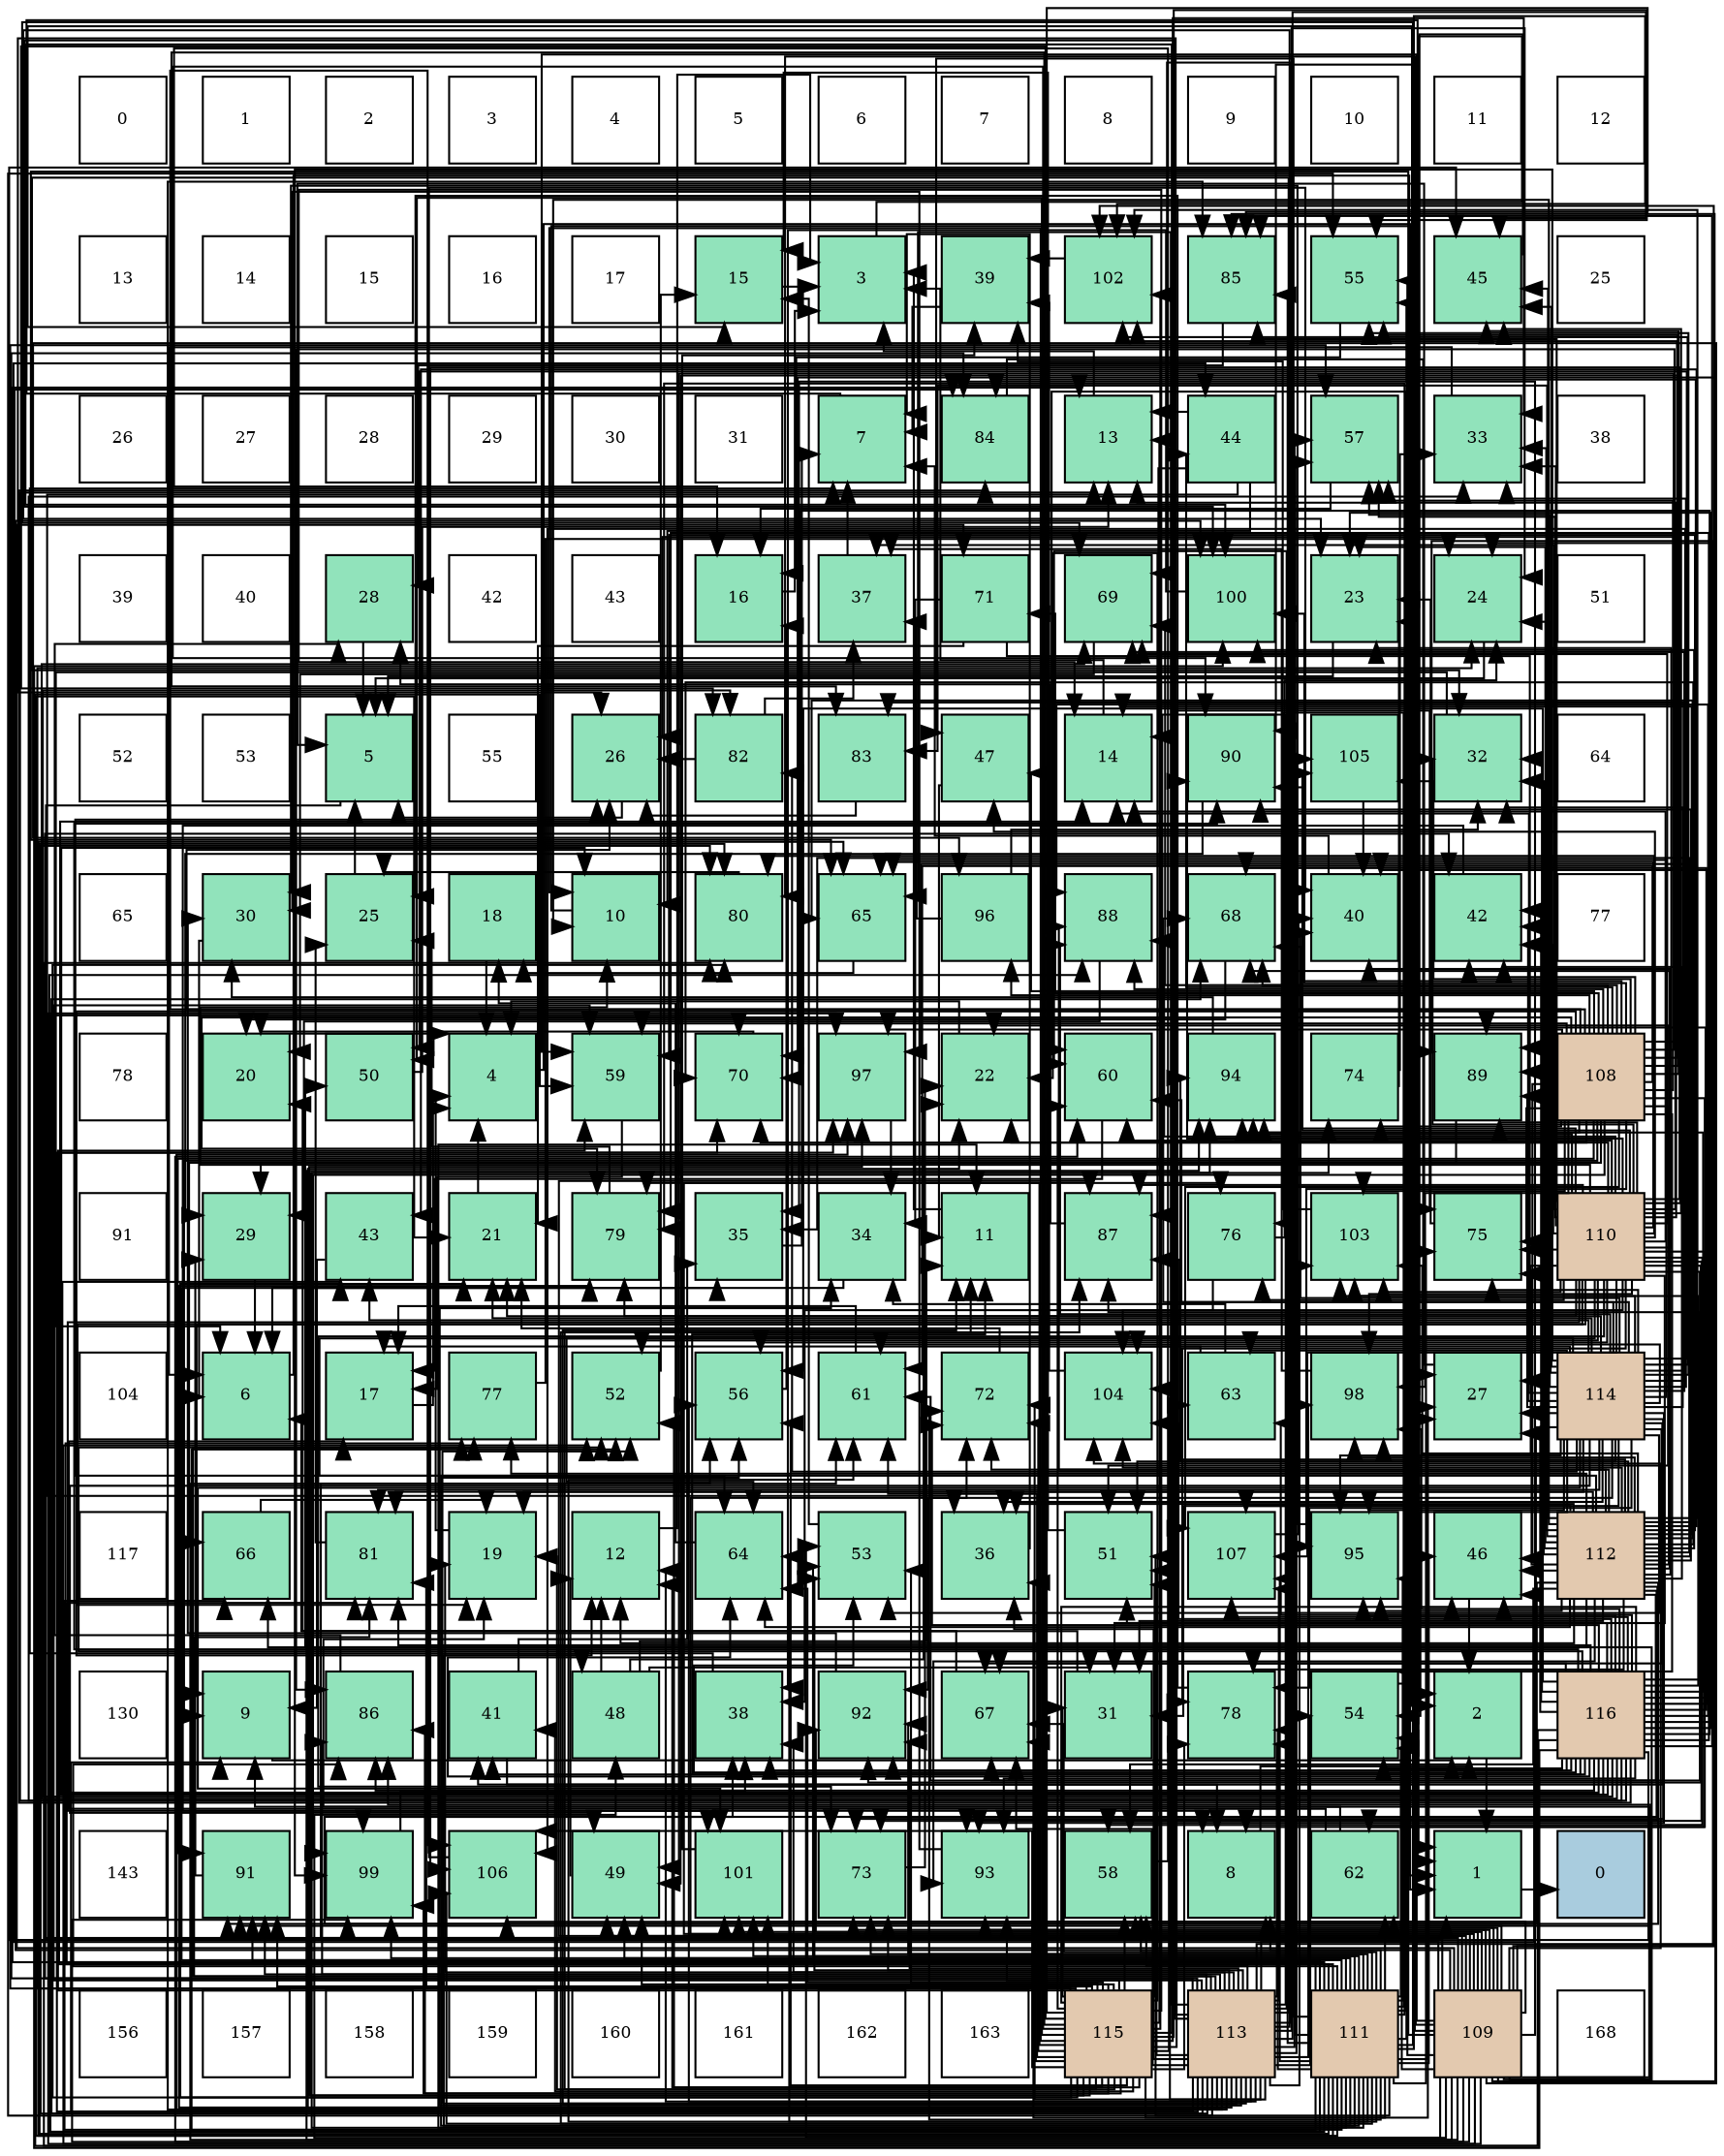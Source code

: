 digraph layout{
 rankdir=TB;
 splines=ortho;
 node [style=filled shape=square fixedsize=true width=0.6];
0[label="0", fontsize=8, fillcolor="#ffffff"];
1[label="1", fontsize=8, fillcolor="#ffffff"];
2[label="2", fontsize=8, fillcolor="#ffffff"];
3[label="3", fontsize=8, fillcolor="#ffffff"];
4[label="4", fontsize=8, fillcolor="#ffffff"];
5[label="5", fontsize=8, fillcolor="#ffffff"];
6[label="6", fontsize=8, fillcolor="#ffffff"];
7[label="7", fontsize=8, fillcolor="#ffffff"];
8[label="8", fontsize=8, fillcolor="#ffffff"];
9[label="9", fontsize=8, fillcolor="#ffffff"];
10[label="10", fontsize=8, fillcolor="#ffffff"];
11[label="11", fontsize=8, fillcolor="#ffffff"];
12[label="12", fontsize=8, fillcolor="#ffffff"];
13[label="13", fontsize=8, fillcolor="#ffffff"];
14[label="14", fontsize=8, fillcolor="#ffffff"];
15[label="15", fontsize=8, fillcolor="#ffffff"];
16[label="16", fontsize=8, fillcolor="#ffffff"];
17[label="17", fontsize=8, fillcolor="#ffffff"];
18[label="15", fontsize=8, fillcolor="#91e3bb"];
19[label="3", fontsize=8, fillcolor="#91e3bb"];
20[label="39", fontsize=8, fillcolor="#91e3bb"];
21[label="102", fontsize=8, fillcolor="#91e3bb"];
22[label="85", fontsize=8, fillcolor="#91e3bb"];
23[label="55", fontsize=8, fillcolor="#91e3bb"];
24[label="45", fontsize=8, fillcolor="#91e3bb"];
25[label="25", fontsize=8, fillcolor="#ffffff"];
26[label="26", fontsize=8, fillcolor="#ffffff"];
27[label="27", fontsize=8, fillcolor="#ffffff"];
28[label="28", fontsize=8, fillcolor="#ffffff"];
29[label="29", fontsize=8, fillcolor="#ffffff"];
30[label="30", fontsize=8, fillcolor="#ffffff"];
31[label="31", fontsize=8, fillcolor="#ffffff"];
32[label="7", fontsize=8, fillcolor="#91e3bb"];
33[label="84", fontsize=8, fillcolor="#91e3bb"];
34[label="13", fontsize=8, fillcolor="#91e3bb"];
35[label="44", fontsize=8, fillcolor="#91e3bb"];
36[label="57", fontsize=8, fillcolor="#91e3bb"];
37[label="33", fontsize=8, fillcolor="#91e3bb"];
38[label="38", fontsize=8, fillcolor="#ffffff"];
39[label="39", fontsize=8, fillcolor="#ffffff"];
40[label="40", fontsize=8, fillcolor="#ffffff"];
41[label="28", fontsize=8, fillcolor="#91e3bb"];
42[label="42", fontsize=8, fillcolor="#ffffff"];
43[label="43", fontsize=8, fillcolor="#ffffff"];
44[label="16", fontsize=8, fillcolor="#91e3bb"];
45[label="37", fontsize=8, fillcolor="#91e3bb"];
46[label="71", fontsize=8, fillcolor="#91e3bb"];
47[label="69", fontsize=8, fillcolor="#91e3bb"];
48[label="100", fontsize=8, fillcolor="#91e3bb"];
49[label="23", fontsize=8, fillcolor="#91e3bb"];
50[label="24", fontsize=8, fillcolor="#91e3bb"];
51[label="51", fontsize=8, fillcolor="#ffffff"];
52[label="52", fontsize=8, fillcolor="#ffffff"];
53[label="53", fontsize=8, fillcolor="#ffffff"];
54[label="5", fontsize=8, fillcolor="#91e3bb"];
55[label="55", fontsize=8, fillcolor="#ffffff"];
56[label="26", fontsize=8, fillcolor="#91e3bb"];
57[label="82", fontsize=8, fillcolor="#91e3bb"];
58[label="83", fontsize=8, fillcolor="#91e3bb"];
59[label="47", fontsize=8, fillcolor="#91e3bb"];
60[label="14", fontsize=8, fillcolor="#91e3bb"];
61[label="90", fontsize=8, fillcolor="#91e3bb"];
62[label="105", fontsize=8, fillcolor="#91e3bb"];
63[label="32", fontsize=8, fillcolor="#91e3bb"];
64[label="64", fontsize=8, fillcolor="#ffffff"];
65[label="65", fontsize=8, fillcolor="#ffffff"];
66[label="30", fontsize=8, fillcolor="#91e3bb"];
67[label="25", fontsize=8, fillcolor="#91e3bb"];
68[label="18", fontsize=8, fillcolor="#91e3bb"];
69[label="10", fontsize=8, fillcolor="#91e3bb"];
70[label="80", fontsize=8, fillcolor="#91e3bb"];
71[label="65", fontsize=8, fillcolor="#91e3bb"];
72[label="96", fontsize=8, fillcolor="#91e3bb"];
73[label="88", fontsize=8, fillcolor="#91e3bb"];
74[label="68", fontsize=8, fillcolor="#91e3bb"];
75[label="40", fontsize=8, fillcolor="#91e3bb"];
76[label="42", fontsize=8, fillcolor="#91e3bb"];
77[label="77", fontsize=8, fillcolor="#ffffff"];
78[label="78", fontsize=8, fillcolor="#ffffff"];
79[label="20", fontsize=8, fillcolor="#91e3bb"];
80[label="50", fontsize=8, fillcolor="#91e3bb"];
81[label="4", fontsize=8, fillcolor="#91e3bb"];
82[label="59", fontsize=8, fillcolor="#91e3bb"];
83[label="70", fontsize=8, fillcolor="#91e3bb"];
84[label="97", fontsize=8, fillcolor="#91e3bb"];
85[label="22", fontsize=8, fillcolor="#91e3bb"];
86[label="60", fontsize=8, fillcolor="#91e3bb"];
87[label="94", fontsize=8, fillcolor="#91e3bb"];
88[label="74", fontsize=8, fillcolor="#91e3bb"];
89[label="89", fontsize=8, fillcolor="#91e3bb"];
90[label="108", fontsize=8, fillcolor="#e3c9af"];
91[label="91", fontsize=8, fillcolor="#ffffff"];
92[label="29", fontsize=8, fillcolor="#91e3bb"];
93[label="43", fontsize=8, fillcolor="#91e3bb"];
94[label="21", fontsize=8, fillcolor="#91e3bb"];
95[label="79", fontsize=8, fillcolor="#91e3bb"];
96[label="35", fontsize=8, fillcolor="#91e3bb"];
97[label="34", fontsize=8, fillcolor="#91e3bb"];
98[label="11", fontsize=8, fillcolor="#91e3bb"];
99[label="87", fontsize=8, fillcolor="#91e3bb"];
100[label="76", fontsize=8, fillcolor="#91e3bb"];
101[label="103", fontsize=8, fillcolor="#91e3bb"];
102[label="75", fontsize=8, fillcolor="#91e3bb"];
103[label="110", fontsize=8, fillcolor="#e3c9af"];
104[label="104", fontsize=8, fillcolor="#ffffff"];
105[label="6", fontsize=8, fillcolor="#91e3bb"];
106[label="17", fontsize=8, fillcolor="#91e3bb"];
107[label="77", fontsize=8, fillcolor="#91e3bb"];
108[label="52", fontsize=8, fillcolor="#91e3bb"];
109[label="56", fontsize=8, fillcolor="#91e3bb"];
110[label="61", fontsize=8, fillcolor="#91e3bb"];
111[label="72", fontsize=8, fillcolor="#91e3bb"];
112[label="104", fontsize=8, fillcolor="#91e3bb"];
113[label="63", fontsize=8, fillcolor="#91e3bb"];
114[label="98", fontsize=8, fillcolor="#91e3bb"];
115[label="27", fontsize=8, fillcolor="#91e3bb"];
116[label="114", fontsize=8, fillcolor="#e3c9af"];
117[label="117", fontsize=8, fillcolor="#ffffff"];
118[label="66", fontsize=8, fillcolor="#91e3bb"];
119[label="81", fontsize=8, fillcolor="#91e3bb"];
120[label="19", fontsize=8, fillcolor="#91e3bb"];
121[label="12", fontsize=8, fillcolor="#91e3bb"];
122[label="64", fontsize=8, fillcolor="#91e3bb"];
123[label="53", fontsize=8, fillcolor="#91e3bb"];
124[label="36", fontsize=8, fillcolor="#91e3bb"];
125[label="51", fontsize=8, fillcolor="#91e3bb"];
126[label="107", fontsize=8, fillcolor="#91e3bb"];
127[label="95", fontsize=8, fillcolor="#91e3bb"];
128[label="46", fontsize=8, fillcolor="#91e3bb"];
129[label="112", fontsize=8, fillcolor="#e3c9af"];
130[label="130", fontsize=8, fillcolor="#ffffff"];
131[label="9", fontsize=8, fillcolor="#91e3bb"];
132[label="86", fontsize=8, fillcolor="#91e3bb"];
133[label="41", fontsize=8, fillcolor="#91e3bb"];
134[label="48", fontsize=8, fillcolor="#91e3bb"];
135[label="38", fontsize=8, fillcolor="#91e3bb"];
136[label="92", fontsize=8, fillcolor="#91e3bb"];
137[label="67", fontsize=8, fillcolor="#91e3bb"];
138[label="31", fontsize=8, fillcolor="#91e3bb"];
139[label="78", fontsize=8, fillcolor="#91e3bb"];
140[label="54", fontsize=8, fillcolor="#91e3bb"];
141[label="2", fontsize=8, fillcolor="#91e3bb"];
142[label="116", fontsize=8, fillcolor="#e3c9af"];
143[label="143", fontsize=8, fillcolor="#ffffff"];
144[label="91", fontsize=8, fillcolor="#91e3bb"];
145[label="99", fontsize=8, fillcolor="#91e3bb"];
146[label="106", fontsize=8, fillcolor="#91e3bb"];
147[label="49", fontsize=8, fillcolor="#91e3bb"];
148[label="101", fontsize=8, fillcolor="#91e3bb"];
149[label="73", fontsize=8, fillcolor="#91e3bb"];
150[label="93", fontsize=8, fillcolor="#91e3bb"];
151[label="58", fontsize=8, fillcolor="#91e3bb"];
152[label="8", fontsize=8, fillcolor="#91e3bb"];
153[label="62", fontsize=8, fillcolor="#91e3bb"];
154[label="1", fontsize=8, fillcolor="#91e3bb"];
155[label="0", fontsize=8, fillcolor="#a9ccde"];
156[label="156", fontsize=8, fillcolor="#ffffff"];
157[label="157", fontsize=8, fillcolor="#ffffff"];
158[label="158", fontsize=8, fillcolor="#ffffff"];
159[label="159", fontsize=8, fillcolor="#ffffff"];
160[label="160", fontsize=8, fillcolor="#ffffff"];
161[label="161", fontsize=8, fillcolor="#ffffff"];
162[label="162", fontsize=8, fillcolor="#ffffff"];
163[label="163", fontsize=8, fillcolor="#ffffff"];
164[label="115", fontsize=8, fillcolor="#e3c9af"];
165[label="113", fontsize=8, fillcolor="#e3c9af"];
166[label="111", fontsize=8, fillcolor="#e3c9af"];
167[label="109", fontsize=8, fillcolor="#e3c9af"];
168[label="168", fontsize=8, fillcolor="#ffffff"];
edge [constraint=false, style=vis];154 -> 155;
141 -> 154;
19 -> 154;
81 -> 154;
54 -> 154;
105 -> 154;
32 -> 154;
152 -> 141;
131 -> 141;
69 -> 141;
98 -> 19;
121 -> 19;
34 -> 19;
60 -> 19;
18 -> 19;
44 -> 19;
106 -> 81;
68 -> 81;
120 -> 81;
79 -> 81;
94 -> 81;
85 -> 81;
49 -> 54;
50 -> 54;
67 -> 54;
56 -> 54;
115 -> 54;
41 -> 54;
92 -> 105;
66 -> 105;
138 -> 105;
63 -> 105;
37 -> 105;
97 -> 105;
96 -> 32;
124 -> 32;
45 -> 32;
135 -> 32;
20 -> 32;
75 -> 32;
133 -> 152;
133 -> 96;
76 -> 152;
93 -> 131;
35 -> 69;
35 -> 34;
35 -> 60;
35 -> 124;
24 -> 141;
128 -> 141;
59 -> 98;
134 -> 98;
134 -> 121;
134 -> 85;
134 -> 138;
147 -> 121;
80 -> 34;
125 -> 18;
108 -> 18;
123 -> 18;
140 -> 18;
23 -> 44;
109 -> 44;
36 -> 44;
151 -> 44;
82 -> 106;
86 -> 106;
110 -> 106;
153 -> 106;
153 -> 120;
113 -> 106;
113 -> 97;
122 -> 68;
71 -> 68;
118 -> 120;
137 -> 79;
74 -> 79;
47 -> 79;
83 -> 79;
46 -> 94;
46 -> 115;
46 -> 97;
111 -> 94;
149 -> 85;
88 -> 49;
88 -> 37;
102 -> 49;
100 -> 50;
100 -> 135;
107 -> 50;
139 -> 67;
95 -> 67;
70 -> 67;
119 -> 67;
57 -> 56;
57 -> 45;
58 -> 56;
33 -> 115;
22 -> 41;
132 -> 41;
99 -> 41;
73 -> 92;
89 -> 92;
61 -> 92;
144 -> 92;
136 -> 66;
150 -> 66;
87 -> 66;
127 -> 66;
72 -> 63;
72 -> 45;
84 -> 97;
114 -> 45;
145 -> 135;
48 -> 135;
148 -> 20;
21 -> 20;
101 -> 20;
112 -> 20;
62 -> 75;
146 -> 75;
126 -> 75;
90 -> 131;
90 -> 56;
90 -> 76;
90 -> 35;
90 -> 24;
90 -> 128;
90 -> 59;
90 -> 134;
90 -> 147;
90 -> 125;
90 -> 140;
90 -> 23;
90 -> 36;
90 -> 82;
90 -> 110;
90 -> 153;
90 -> 118;
90 -> 74;
90 -> 47;
90 -> 83;
90 -> 46;
90 -> 88;
90 -> 102;
90 -> 95;
90 -> 132;
90 -> 73;
90 -> 89;
90 -> 61;
90 -> 144;
90 -> 87;
90 -> 127;
90 -> 72;
90 -> 84;
90 -> 114;
90 -> 145;
90 -> 48;
90 -> 21;
90 -> 101;
90 -> 62;
90 -> 146;
90 -> 126;
167 -> 152;
167 -> 131;
167 -> 96;
167 -> 35;
167 -> 134;
167 -> 147;
167 -> 108;
167 -> 123;
167 -> 140;
167 -> 23;
167 -> 109;
167 -> 151;
167 -> 82;
167 -> 86;
167 -> 110;
167 -> 153;
167 -> 71;
167 -> 118;
167 -> 83;
167 -> 46;
167 -> 111;
167 -> 149;
167 -> 100;
167 -> 70;
167 -> 33;
167 -> 22;
167 -> 132;
167 -> 99;
167 -> 61;
167 -> 144;
167 -> 136;
167 -> 150;
167 -> 87;
167 -> 72;
167 -> 84;
167 -> 145;
167 -> 48;
167 -> 148;
167 -> 21;
167 -> 112;
167 -> 146;
103 -> 152;
103 -> 131;
103 -> 69;
103 -> 34;
103 -> 60;
103 -> 120;
103 -> 94;
103 -> 85;
103 -> 49;
103 -> 56;
103 -> 138;
103 -> 63;
103 -> 37;
103 -> 45;
103 -> 76;
103 -> 24;
103 -> 59;
103 -> 147;
103 -> 108;
103 -> 109;
103 -> 36;
103 -> 151;
103 -> 86;
103 -> 122;
103 -> 71;
103 -> 137;
103 -> 74;
103 -> 47;
103 -> 149;
103 -> 102;
103 -> 100;
103 -> 139;
103 -> 70;
103 -> 22;
103 -> 99;
103 -> 73;
103 -> 89;
103 -> 61;
103 -> 136;
103 -> 150;
103 -> 87;
103 -> 127;
103 -> 114;
103 -> 148;
103 -> 101;
103 -> 112;
103 -> 62;
103 -> 146;
103 -> 126;
166 -> 152;
166 -> 98;
166 -> 121;
166 -> 34;
166 -> 94;
166 -> 115;
166 -> 96;
166 -> 124;
166 -> 128;
166 -> 59;
166 -> 147;
166 -> 125;
166 -> 108;
166 -> 123;
166 -> 140;
166 -> 23;
166 -> 109;
166 -> 36;
166 -> 151;
166 -> 86;
166 -> 110;
166 -> 153;
166 -> 122;
166 -> 71;
166 -> 118;
166 -> 137;
166 -> 47;
166 -> 83;
166 -> 111;
166 -> 149;
166 -> 88;
166 -> 102;
166 -> 100;
166 -> 107;
166 -> 139;
166 -> 95;
166 -> 70;
166 -> 119;
166 -> 22;
166 -> 132;
166 -> 99;
166 -> 73;
166 -> 144;
166 -> 136;
166 -> 127;
166 -> 84;
166 -> 145;
166 -> 148;
166 -> 21;
166 -> 146;
166 -> 126;
129 -> 69;
129 -> 121;
129 -> 60;
129 -> 85;
129 -> 49;
129 -> 56;
129 -> 138;
129 -> 63;
129 -> 37;
129 -> 96;
129 -> 124;
129 -> 75;
129 -> 76;
129 -> 93;
129 -> 24;
129 -> 128;
129 -> 80;
129 -> 151;
129 -> 82;
129 -> 110;
129 -> 122;
129 -> 71;
129 -> 74;
129 -> 83;
129 -> 111;
129 -> 149;
129 -> 102;
129 -> 107;
129 -> 139;
129 -> 119;
129 -> 58;
129 -> 33;
129 -> 99;
129 -> 73;
129 -> 89;
129 -> 61;
129 -> 144;
129 -> 150;
129 -> 87;
129 -> 127;
129 -> 84;
129 -> 114;
129 -> 145;
129 -> 48;
129 -> 148;
129 -> 21;
129 -> 101;
129 -> 112;
129 -> 126;
165 -> 131;
165 -> 98;
165 -> 121;
165 -> 120;
165 -> 85;
165 -> 49;
165 -> 50;
165 -> 56;
165 -> 63;
165 -> 97;
165 -> 124;
165 -> 135;
165 -> 76;
165 -> 24;
165 -> 128;
165 -> 125;
165 -> 108;
165 -> 123;
165 -> 140;
165 -> 23;
165 -> 109;
165 -> 36;
165 -> 151;
165 -> 82;
165 -> 86;
165 -> 71;
165 -> 137;
165 -> 74;
165 -> 47;
165 -> 83;
165 -> 111;
165 -> 149;
165 -> 107;
165 -> 139;
165 -> 95;
165 -> 70;
165 -> 119;
165 -> 33;
165 -> 22;
165 -> 132;
165 -> 99;
165 -> 89;
165 -> 144;
165 -> 136;
165 -> 84;
165 -> 114;
165 -> 48;
165 -> 101;
165 -> 112;
165 -> 62;
165 -> 126;
116 -> 60;
116 -> 120;
116 -> 94;
116 -> 50;
116 -> 115;
116 -> 138;
116 -> 63;
116 -> 37;
116 -> 124;
116 -> 135;
116 -> 75;
116 -> 133;
116 -> 76;
116 -> 93;
116 -> 24;
116 -> 147;
116 -> 80;
116 -> 125;
116 -> 123;
116 -> 140;
116 -> 23;
116 -> 36;
116 -> 86;
116 -> 110;
116 -> 113;
116 -> 122;
116 -> 71;
116 -> 137;
116 -> 74;
116 -> 47;
116 -> 149;
116 -> 102;
116 -> 139;
116 -> 95;
116 -> 119;
116 -> 57;
116 -> 58;
116 -> 73;
116 -> 89;
116 -> 136;
116 -> 150;
116 -> 127;
116 -> 114;
116 -> 145;
116 -> 148;
116 -> 21;
116 -> 101;
116 -> 112;
116 -> 146;
164 -> 69;
164 -> 98;
164 -> 121;
164 -> 34;
164 -> 60;
164 -> 120;
164 -> 94;
164 -> 85;
164 -> 50;
164 -> 115;
164 -> 138;
164 -> 37;
164 -> 133;
164 -> 128;
164 -> 147;
164 -> 80;
164 -> 125;
164 -> 108;
164 -> 123;
164 -> 23;
164 -> 109;
164 -> 36;
164 -> 151;
164 -> 82;
164 -> 86;
164 -> 110;
164 -> 113;
164 -> 122;
164 -> 137;
164 -> 111;
164 -> 102;
164 -> 139;
164 -> 95;
164 -> 70;
164 -> 119;
164 -> 57;
164 -> 58;
164 -> 22;
164 -> 132;
164 -> 61;
164 -> 144;
164 -> 150;
164 -> 87;
164 -> 84;
164 -> 145;
164 -> 48;
164 -> 148;
164 -> 21;
164 -> 146;
142 -> 69;
142 -> 98;
142 -> 34;
142 -> 60;
142 -> 49;
142 -> 50;
142 -> 115;
142 -> 63;
142 -> 37;
142 -> 135;
142 -> 75;
142 -> 133;
142 -> 76;
142 -> 93;
142 -> 24;
142 -> 128;
142 -> 125;
142 -> 108;
142 -> 123;
142 -> 140;
142 -> 109;
142 -> 82;
142 -> 113;
142 -> 122;
142 -> 137;
142 -> 74;
142 -> 47;
142 -> 83;
142 -> 111;
142 -> 95;
142 -> 70;
142 -> 119;
142 -> 57;
142 -> 33;
142 -> 22;
142 -> 132;
142 -> 99;
142 -> 73;
142 -> 89;
142 -> 61;
142 -> 136;
142 -> 150;
142 -> 87;
142 -> 127;
142 -> 114;
142 -> 48;
142 -> 101;
142 -> 112;
142 -> 126;
edge [constraint=true, style=invis];
0 -> 13 -> 26 -> 39 -> 52 -> 65 -> 78 -> 91 -> 104 -> 117 -> 130 -> 143 -> 156;
1 -> 14 -> 27 -> 40 -> 53 -> 66 -> 79 -> 92 -> 105 -> 118 -> 131 -> 144 -> 157;
2 -> 15 -> 28 -> 41 -> 54 -> 67 -> 80 -> 93 -> 106 -> 119 -> 132 -> 145 -> 158;
3 -> 16 -> 29 -> 42 -> 55 -> 68 -> 81 -> 94 -> 107 -> 120 -> 133 -> 146 -> 159;
4 -> 17 -> 30 -> 43 -> 56 -> 69 -> 82 -> 95 -> 108 -> 121 -> 134 -> 147 -> 160;
5 -> 18 -> 31 -> 44 -> 57 -> 70 -> 83 -> 96 -> 109 -> 122 -> 135 -> 148 -> 161;
6 -> 19 -> 32 -> 45 -> 58 -> 71 -> 84 -> 97 -> 110 -> 123 -> 136 -> 149 -> 162;
7 -> 20 -> 33 -> 46 -> 59 -> 72 -> 85 -> 98 -> 111 -> 124 -> 137 -> 150 -> 163;
8 -> 21 -> 34 -> 47 -> 60 -> 73 -> 86 -> 99 -> 112 -> 125 -> 138 -> 151 -> 164;
9 -> 22 -> 35 -> 48 -> 61 -> 74 -> 87 -> 100 -> 113 -> 126 -> 139 -> 152 -> 165;
10 -> 23 -> 36 -> 49 -> 62 -> 75 -> 88 -> 101 -> 114 -> 127 -> 140 -> 153 -> 166;
11 -> 24 -> 37 -> 50 -> 63 -> 76 -> 89 -> 102 -> 115 -> 128 -> 141 -> 154 -> 167;
12 -> 25 -> 38 -> 51 -> 64 -> 77 -> 90 -> 103 -> 116 -> 129 -> 142 -> 155 -> 168;
rank = same {0 -> 1 -> 2 -> 3 -> 4 -> 5 -> 6 -> 7 -> 8 -> 9 -> 10 -> 11 -> 12};
rank = same {13 -> 14 -> 15 -> 16 -> 17 -> 18 -> 19 -> 20 -> 21 -> 22 -> 23 -> 24 -> 25};
rank = same {26 -> 27 -> 28 -> 29 -> 30 -> 31 -> 32 -> 33 -> 34 -> 35 -> 36 -> 37 -> 38};
rank = same {39 -> 40 -> 41 -> 42 -> 43 -> 44 -> 45 -> 46 -> 47 -> 48 -> 49 -> 50 -> 51};
rank = same {52 -> 53 -> 54 -> 55 -> 56 -> 57 -> 58 -> 59 -> 60 -> 61 -> 62 -> 63 -> 64};
rank = same {65 -> 66 -> 67 -> 68 -> 69 -> 70 -> 71 -> 72 -> 73 -> 74 -> 75 -> 76 -> 77};
rank = same {78 -> 79 -> 80 -> 81 -> 82 -> 83 -> 84 -> 85 -> 86 -> 87 -> 88 -> 89 -> 90};
rank = same {91 -> 92 -> 93 -> 94 -> 95 -> 96 -> 97 -> 98 -> 99 -> 100 -> 101 -> 102 -> 103};
rank = same {104 -> 105 -> 106 -> 107 -> 108 -> 109 -> 110 -> 111 -> 112 -> 113 -> 114 -> 115 -> 116};
rank = same {117 -> 118 -> 119 -> 120 -> 121 -> 122 -> 123 -> 124 -> 125 -> 126 -> 127 -> 128 -> 129};
rank = same {130 -> 131 -> 132 -> 133 -> 134 -> 135 -> 136 -> 137 -> 138 -> 139 -> 140 -> 141 -> 142};
rank = same {143 -> 144 -> 145 -> 146 -> 147 -> 148 -> 149 -> 150 -> 151 -> 152 -> 153 -> 154 -> 155};
rank = same {156 -> 157 -> 158 -> 159 -> 160 -> 161 -> 162 -> 163 -> 164 -> 165 -> 166 -> 167 -> 168};
}